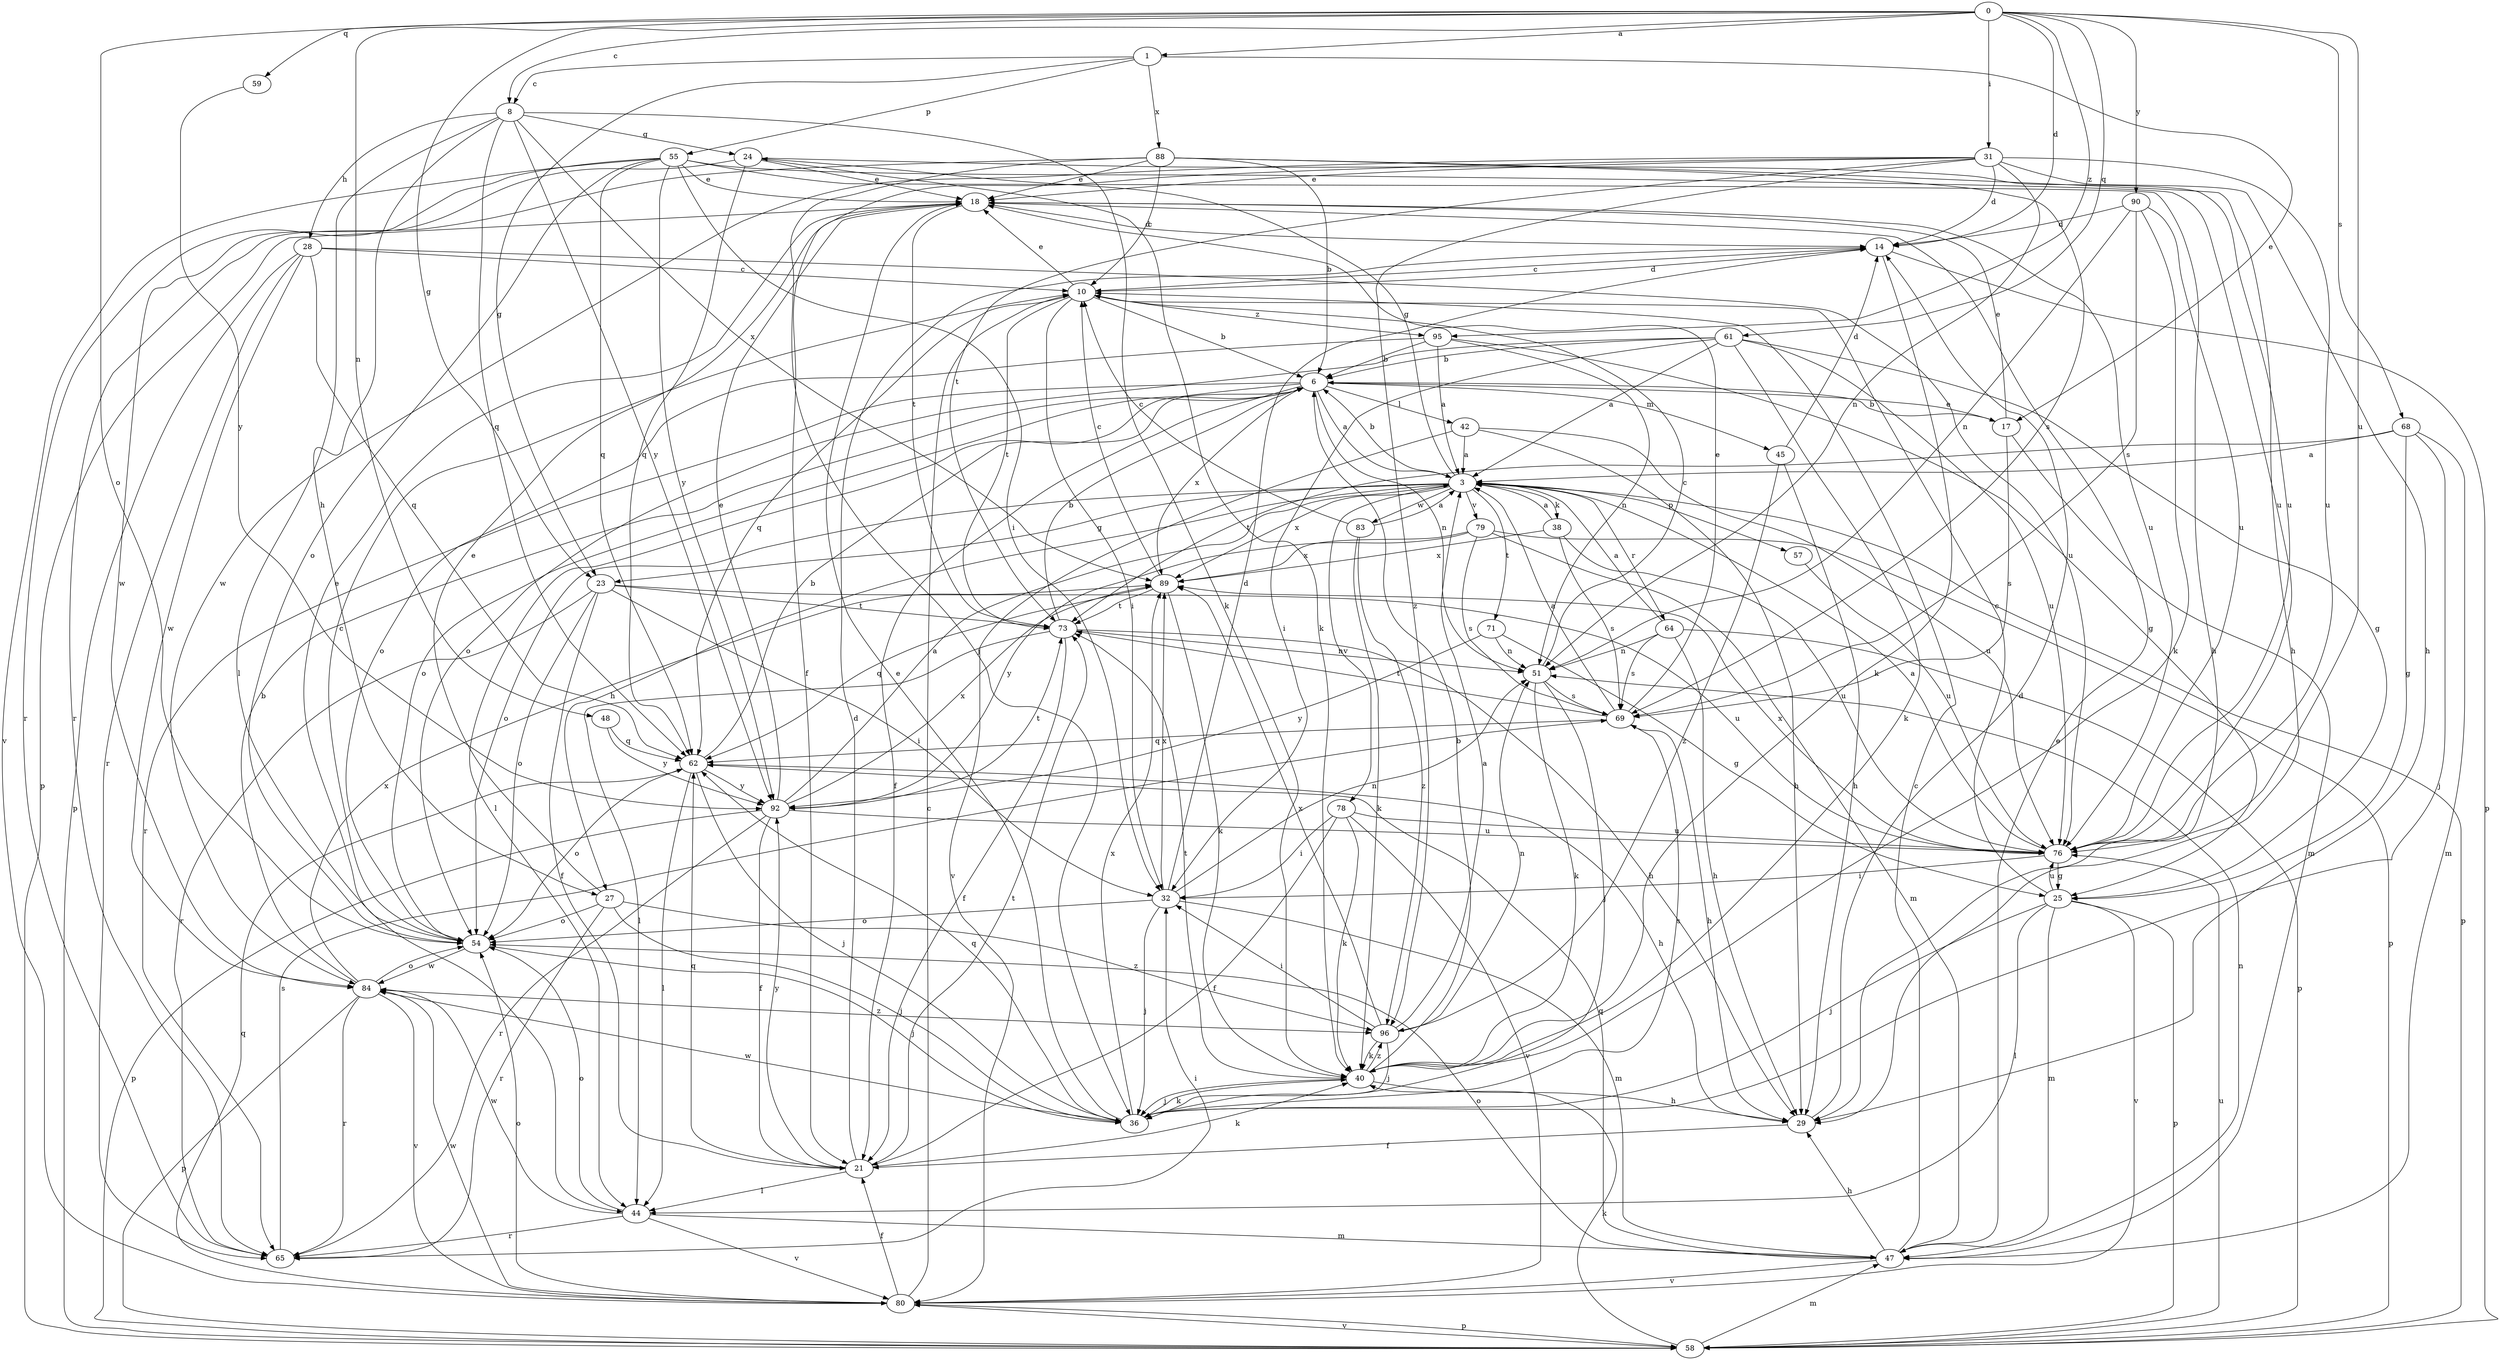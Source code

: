 strict digraph  {
0;
1;
3;
6;
8;
10;
14;
17;
18;
21;
23;
24;
25;
27;
28;
29;
31;
32;
36;
38;
40;
42;
44;
45;
47;
48;
51;
54;
55;
57;
58;
59;
61;
62;
64;
65;
68;
69;
71;
73;
76;
78;
79;
80;
83;
84;
88;
89;
90;
92;
95;
96;
0 -> 1  [label=a];
0 -> 8  [label=c];
0 -> 14  [label=d];
0 -> 23  [label=g];
0 -> 31  [label=i];
0 -> 48  [label=n];
0 -> 54  [label=o];
0 -> 59  [label=q];
0 -> 61  [label=q];
0 -> 68  [label=s];
0 -> 76  [label=u];
0 -> 90  [label=y];
0 -> 95  [label=z];
1 -> 8  [label=c];
1 -> 17  [label=e];
1 -> 23  [label=g];
1 -> 55  [label=p];
1 -> 88  [label=x];
3 -> 6  [label=b];
3 -> 23  [label=g];
3 -> 24  [label=g];
3 -> 27  [label=h];
3 -> 38  [label=k];
3 -> 54  [label=o];
3 -> 57  [label=p];
3 -> 58  [label=p];
3 -> 64  [label=r];
3 -> 71  [label=t];
3 -> 78  [label=v];
3 -> 79  [label=v];
3 -> 83  [label=w];
3 -> 89  [label=x];
6 -> 3  [label=a];
6 -> 17  [label=e];
6 -> 21  [label=f];
6 -> 42  [label=l];
6 -> 44  [label=l];
6 -> 45  [label=m];
6 -> 51  [label=n];
6 -> 54  [label=o];
6 -> 65  [label=r];
6 -> 89  [label=x];
8 -> 24  [label=g];
8 -> 27  [label=h];
8 -> 28  [label=h];
8 -> 40  [label=k];
8 -> 44  [label=l];
8 -> 62  [label=q];
8 -> 89  [label=x];
8 -> 92  [label=y];
10 -> 6  [label=b];
10 -> 14  [label=d];
10 -> 18  [label=e];
10 -> 32  [label=i];
10 -> 62  [label=q];
10 -> 73  [label=t];
10 -> 95  [label=z];
14 -> 10  [label=c];
14 -> 40  [label=k];
14 -> 58  [label=p];
17 -> 6  [label=b];
17 -> 18  [label=e];
17 -> 47  [label=m];
17 -> 69  [label=s];
18 -> 14  [label=d];
18 -> 58  [label=p];
18 -> 73  [label=t];
18 -> 76  [label=u];
21 -> 14  [label=d];
21 -> 40  [label=k];
21 -> 44  [label=l];
21 -> 62  [label=q];
21 -> 73  [label=t];
21 -> 92  [label=y];
23 -> 21  [label=f];
23 -> 32  [label=i];
23 -> 54  [label=o];
23 -> 65  [label=r];
23 -> 73  [label=t];
23 -> 76  [label=u];
24 -> 18  [label=e];
24 -> 40  [label=k];
24 -> 62  [label=q];
24 -> 76  [label=u];
24 -> 84  [label=w];
25 -> 10  [label=c];
25 -> 36  [label=j];
25 -> 44  [label=l];
25 -> 47  [label=m];
25 -> 58  [label=p];
25 -> 76  [label=u];
25 -> 80  [label=v];
27 -> 18  [label=e];
27 -> 36  [label=j];
27 -> 54  [label=o];
27 -> 65  [label=r];
27 -> 96  [label=z];
28 -> 10  [label=c];
28 -> 58  [label=p];
28 -> 62  [label=q];
28 -> 65  [label=r];
28 -> 76  [label=u];
28 -> 84  [label=w];
29 -> 14  [label=d];
29 -> 21  [label=f];
31 -> 14  [label=d];
31 -> 18  [label=e];
31 -> 21  [label=f];
31 -> 29  [label=h];
31 -> 51  [label=n];
31 -> 73  [label=t];
31 -> 76  [label=u];
31 -> 84  [label=w];
31 -> 96  [label=z];
32 -> 14  [label=d];
32 -> 36  [label=j];
32 -> 47  [label=m];
32 -> 51  [label=n];
32 -> 54  [label=o];
32 -> 89  [label=x];
36 -> 18  [label=e];
36 -> 40  [label=k];
36 -> 62  [label=q];
36 -> 69  [label=s];
36 -> 84  [label=w];
36 -> 89  [label=x];
38 -> 3  [label=a];
38 -> 69  [label=s];
38 -> 76  [label=u];
38 -> 89  [label=x];
40 -> 6  [label=b];
40 -> 29  [label=h];
40 -> 36  [label=j];
40 -> 73  [label=t];
40 -> 96  [label=z];
42 -> 3  [label=a];
42 -> 29  [label=h];
42 -> 76  [label=u];
42 -> 80  [label=v];
44 -> 47  [label=m];
44 -> 54  [label=o];
44 -> 65  [label=r];
44 -> 80  [label=v];
44 -> 84  [label=w];
45 -> 14  [label=d];
45 -> 29  [label=h];
45 -> 96  [label=z];
47 -> 10  [label=c];
47 -> 18  [label=e];
47 -> 29  [label=h];
47 -> 51  [label=n];
47 -> 54  [label=o];
47 -> 62  [label=q];
47 -> 80  [label=v];
48 -> 62  [label=q];
48 -> 92  [label=y];
51 -> 10  [label=c];
51 -> 36  [label=j];
51 -> 40  [label=k];
51 -> 69  [label=s];
54 -> 10  [label=c];
54 -> 18  [label=e];
54 -> 36  [label=j];
54 -> 84  [label=w];
55 -> 18  [label=e];
55 -> 29  [label=h];
55 -> 32  [label=i];
55 -> 54  [label=o];
55 -> 62  [label=q];
55 -> 65  [label=r];
55 -> 76  [label=u];
55 -> 80  [label=v];
55 -> 92  [label=y];
57 -> 76  [label=u];
58 -> 40  [label=k];
58 -> 47  [label=m];
58 -> 76  [label=u];
58 -> 80  [label=v];
59 -> 92  [label=y];
61 -> 3  [label=a];
61 -> 6  [label=b];
61 -> 25  [label=g];
61 -> 32  [label=i];
61 -> 40  [label=k];
61 -> 54  [label=o];
61 -> 76  [label=u];
62 -> 6  [label=b];
62 -> 29  [label=h];
62 -> 36  [label=j];
62 -> 44  [label=l];
62 -> 54  [label=o];
62 -> 92  [label=y];
64 -> 3  [label=a];
64 -> 29  [label=h];
64 -> 51  [label=n];
64 -> 58  [label=p];
64 -> 69  [label=s];
65 -> 32  [label=i];
65 -> 69  [label=s];
68 -> 3  [label=a];
68 -> 25  [label=g];
68 -> 36  [label=j];
68 -> 47  [label=m];
68 -> 73  [label=t];
69 -> 3  [label=a];
69 -> 18  [label=e];
69 -> 29  [label=h];
69 -> 62  [label=q];
69 -> 73  [label=t];
71 -> 25  [label=g];
71 -> 51  [label=n];
71 -> 92  [label=y];
73 -> 6  [label=b];
73 -> 21  [label=f];
73 -> 29  [label=h];
73 -> 44  [label=l];
73 -> 51  [label=n];
76 -> 3  [label=a];
76 -> 25  [label=g];
76 -> 32  [label=i];
76 -> 89  [label=x];
78 -> 21  [label=f];
78 -> 32  [label=i];
78 -> 40  [label=k];
78 -> 76  [label=u];
78 -> 80  [label=v];
79 -> 47  [label=m];
79 -> 58  [label=p];
79 -> 69  [label=s];
79 -> 89  [label=x];
79 -> 92  [label=y];
80 -> 10  [label=c];
80 -> 21  [label=f];
80 -> 54  [label=o];
80 -> 58  [label=p];
80 -> 62  [label=q];
80 -> 84  [label=w];
83 -> 3  [label=a];
83 -> 10  [label=c];
83 -> 40  [label=k];
83 -> 96  [label=z];
84 -> 6  [label=b];
84 -> 54  [label=o];
84 -> 58  [label=p];
84 -> 65  [label=r];
84 -> 80  [label=v];
84 -> 89  [label=x];
84 -> 96  [label=z];
88 -> 6  [label=b];
88 -> 10  [label=c];
88 -> 18  [label=e];
88 -> 29  [label=h];
88 -> 36  [label=j];
88 -> 65  [label=r];
88 -> 69  [label=s];
89 -> 10  [label=c];
89 -> 40  [label=k];
89 -> 62  [label=q];
89 -> 73  [label=t];
90 -> 14  [label=d];
90 -> 40  [label=k];
90 -> 51  [label=n];
90 -> 69  [label=s];
90 -> 76  [label=u];
92 -> 3  [label=a];
92 -> 18  [label=e];
92 -> 21  [label=f];
92 -> 58  [label=p];
92 -> 65  [label=r];
92 -> 73  [label=t];
92 -> 76  [label=u];
92 -> 89  [label=x];
95 -> 3  [label=a];
95 -> 6  [label=b];
95 -> 25  [label=g];
95 -> 51  [label=n];
95 -> 54  [label=o];
96 -> 3  [label=a];
96 -> 32  [label=i];
96 -> 36  [label=j];
96 -> 40  [label=k];
96 -> 51  [label=n];
96 -> 89  [label=x];
}
